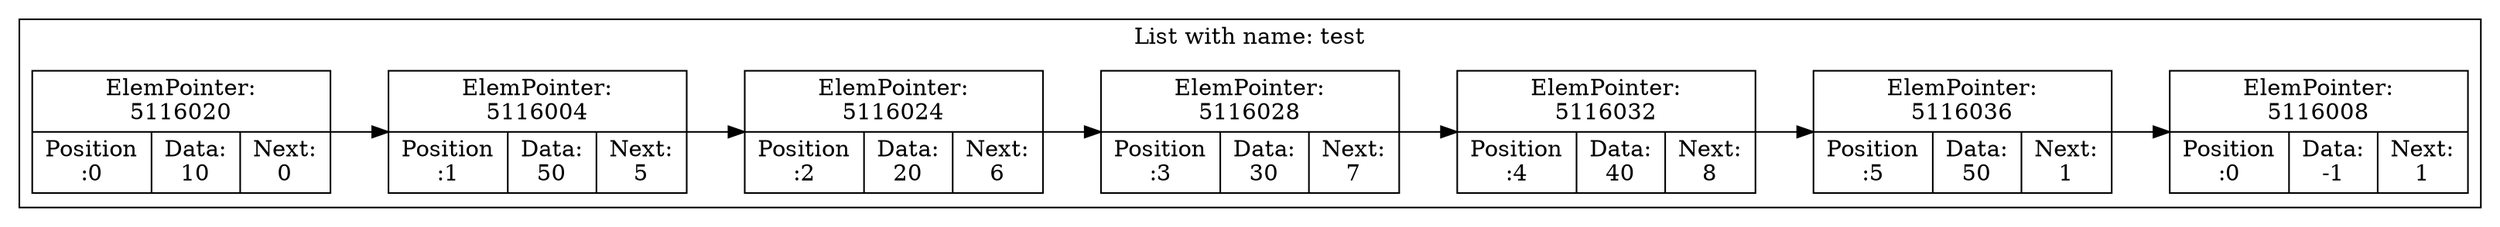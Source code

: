digraph G{
rankdir=LR;
subgraph clusterlist {
0 [shape=record, label="ElemPointer:\n5116020 | {Position\n:0 | Data:\n10 | Next:\n0}"];
1 [shape=record, label="ElemPointer:\n5116004 | {Position\n:50 | Data:\n5 | Next:\n0}"];
0->1
1 [shape=record, label="ElemPointer:\n5116004 | {Position\n:1 | Data:\n50 | Next:\n5}"];
2 [shape=record, label="ElemPointer:\n5116024 | {Position\n:20 | Data:\n6 | Next:\n5}"];
1->2
2 [shape=record, label="ElemPointer:\n5116024 | {Position\n:2 | Data:\n20 | Next:\n6}"];
3 [shape=record, label="ElemPointer:\n5116028 | {Position\n:30 | Data:\n7 | Next:\n6}"];
2->3
3 [shape=record, label="ElemPointer:\n5116028 | {Position\n:3 | Data:\n30 | Next:\n7}"];
4 [shape=record, label="ElemPointer:\n5116032 | {Position\n:40 | Data:\n8 | Next:\n7}"];
3->4
4 [shape=record, label="ElemPointer:\n5116032 | {Position\n:4 | Data:\n40 | Next:\n8}"];
5 [shape=record, label="ElemPointer:\n5116036 | {Position\n:50 | Data:\n1 | Next:\n8}"];
4->5
5 [shape=record, label="ElemPointer:\n5116036 | {Position\n:5 | Data:\n50 | Next:\n1}"];
6 [shape=record, label="ElemPointer:\n5116008 | {Position\n:0 | Data:\n-1 | Next:\n1}"];
5->6
label = "List with name: test"}
}
